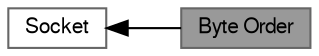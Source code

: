 digraph "Byte Order"
{
 // LATEX_PDF_SIZE
  bgcolor="transparent";
  edge [fontname=FreeSans,fontsize=10,labelfontname=FreeSans,labelfontsize=10];
  node [fontname=FreeSans,fontsize=10,shape=box,height=0.2,width=0.4];
  rankdir=LR;
  Node1 [label="Byte Order",height=0.2,width=0.4,color="gray40", fillcolor="grey60", style="filled", fontcolor="black",tooltip="The following list of macros are used to convert between host representation and network byte order."];
  Node2 [label="Socket",height=0.2,width=0.4,color="grey40", fillcolor="white", style="filled",URL="$group___socket_header.html",tooltip="BSD compatible socket interface between the host layer and the network protocol stacks in the firmwar..."];
  Node2->Node1 [shape=plaintext, dir="back", style="solid"];
}
